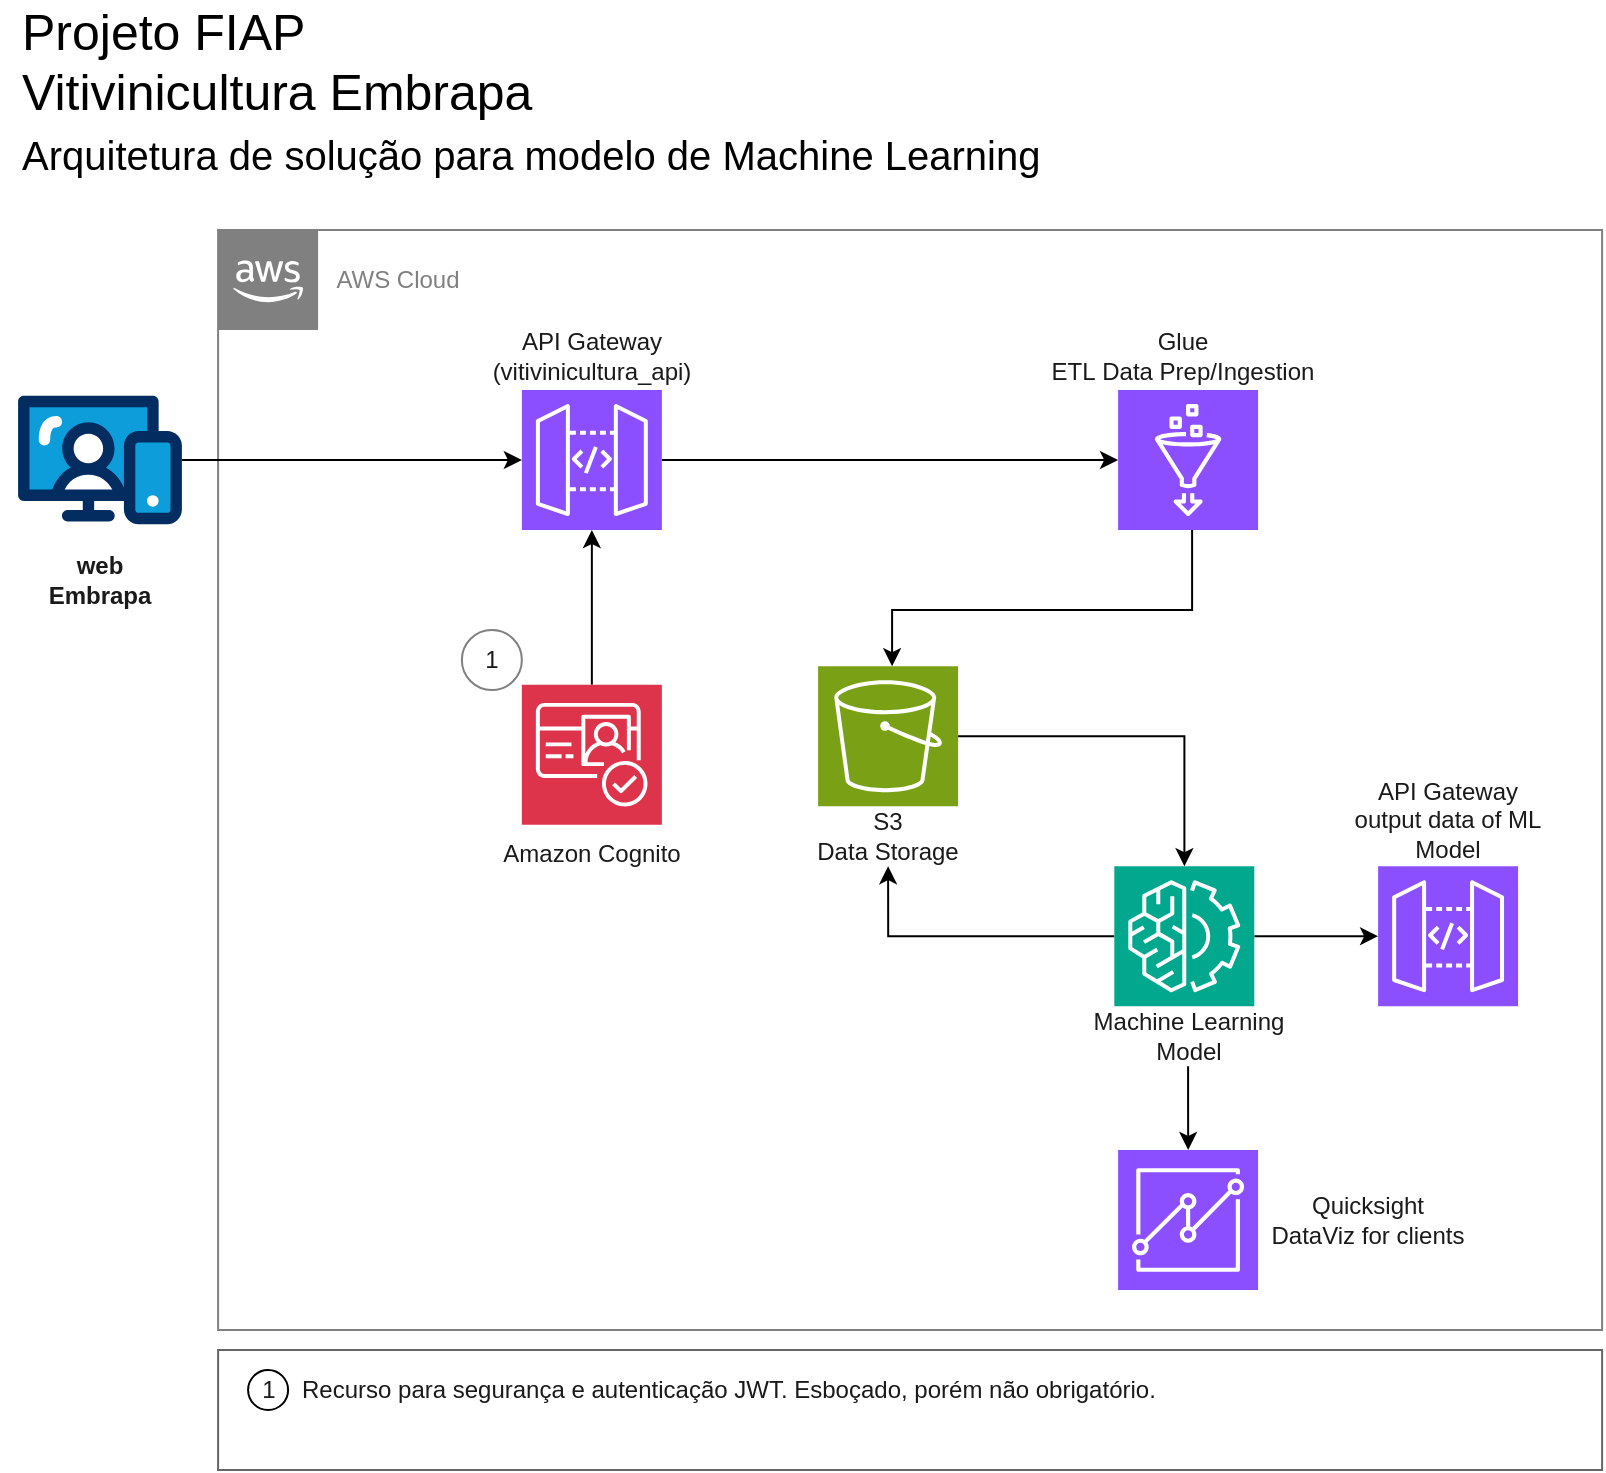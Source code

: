 <mxfile version="24.4.4" type="device">
  <diagram name="Página-1" id="TlIONzD3HUtE95aG6Fwf">
    <mxGraphModel dx="1600" dy="869" grid="1" gridSize="10" guides="1" tooltips="1" connect="1" arrows="1" fold="1" page="1" pageScale="1" pageWidth="827" pageHeight="1169" math="0" shadow="0">
      <root>
        <mxCell id="0" />
        <mxCell id="1" parent="0" />
        <mxCell id="J9oQebN9dJhHWZxUHBdl-43" value="" style="rounded=0;whiteSpace=wrap;html=1;fillColor=none;strokeColor=#666666;" vertex="1" parent="1">
          <mxGeometry x="122.05" y="690" width="692" height="60" as="geometry" />
        </mxCell>
        <mxCell id="J9oQebN9dJhHWZxUHBdl-32" value="" style="whiteSpace=wrap;html=1;fillColor=none;strokeColor=#808080;" vertex="1" parent="1">
          <mxGeometry x="122.05" y="130" width="692" height="550" as="geometry" />
        </mxCell>
        <mxCell id="J9oQebN9dJhHWZxUHBdl-12" style="edgeStyle=orthogonalEdgeStyle;rounded=0;orthogonalLoop=1;jettySize=auto;html=1;" edge="1" parent="1" source="J9oQebN9dJhHWZxUHBdl-7" target="J9oQebN9dJhHWZxUHBdl-11">
          <mxGeometry relative="1" as="geometry" />
        </mxCell>
        <mxCell id="J9oQebN9dJhHWZxUHBdl-7" value="" style="sketch=0;points=[[0,0,0],[0.25,0,0],[0.5,0,0],[0.75,0,0],[1,0,0],[0,1,0],[0.25,1,0],[0.5,1,0],[0.75,1,0],[1,1,0],[0,0.25,0],[0,0.5,0],[0,0.75,0],[1,0.25,0],[1,0.5,0],[1,0.75,0]];outlineConnect=0;fontColor=#232F3E;fillColor=#8C4FFF;strokeColor=#ffffff;dashed=0;verticalLabelPosition=bottom;verticalAlign=top;align=center;html=1;fontSize=12;fontStyle=0;aspect=fixed;shape=mxgraph.aws4.resourceIcon;resIcon=mxgraph.aws4.api_gateway;fontFamily=Helvetica;" vertex="1" parent="1">
          <mxGeometry x="273.93" y="210" width="70" height="70" as="geometry" />
        </mxCell>
        <mxCell id="J9oQebN9dJhHWZxUHBdl-9" value="" style="verticalLabelPosition=bottom;aspect=fixed;html=1;shape=mxgraph.salesforce.web;" vertex="1" parent="1">
          <mxGeometry x="22.05" y="212.65" width="81.9" height="64.7" as="geometry" />
        </mxCell>
        <mxCell id="J9oQebN9dJhHWZxUHBdl-25" style="edgeStyle=orthogonalEdgeStyle;rounded=0;orthogonalLoop=1;jettySize=auto;html=1;" edge="1" parent="1" source="J9oQebN9dJhHWZxUHBdl-11" target="J9oQebN9dJhHWZxUHBdl-13">
          <mxGeometry relative="1" as="geometry">
            <Array as="points">
              <mxPoint x="609.05" y="320" />
              <mxPoint x="459.05" y="320" />
            </Array>
          </mxGeometry>
        </mxCell>
        <mxCell id="J9oQebN9dJhHWZxUHBdl-11" value="" style="sketch=0;points=[[0,0,0],[0.25,0,0],[0.5,0,0],[0.75,0,0],[1,0,0],[0,1,0],[0.25,1,0],[0.5,1,0],[0.75,1,0],[1,1,0],[0,0.25,0],[0,0.5,0],[0,0.75,0],[1,0.25,0],[1,0.5,0],[1,0.75,0]];outlineConnect=0;fontColor=#232F3E;fillColor=#8C4FFF;strokeColor=#ffffff;dashed=0;verticalLabelPosition=bottom;verticalAlign=top;align=center;html=1;fontSize=12;fontStyle=0;aspect=fixed;shape=mxgraph.aws4.resourceIcon;resIcon=mxgraph.aws4.glue;" vertex="1" parent="1">
          <mxGeometry x="572.05" y="210" width="70" height="70" as="geometry" />
        </mxCell>
        <mxCell id="J9oQebN9dJhHWZxUHBdl-59" style="edgeStyle=orthogonalEdgeStyle;rounded=0;orthogonalLoop=1;jettySize=auto;html=1;" edge="1" parent="1" source="J9oQebN9dJhHWZxUHBdl-13" target="J9oQebN9dJhHWZxUHBdl-17">
          <mxGeometry relative="1" as="geometry" />
        </mxCell>
        <mxCell id="J9oQebN9dJhHWZxUHBdl-13" value="" style="sketch=0;points=[[0,0,0],[0.25,0,0],[0.5,0,0],[0.75,0,0],[1,0,0],[0,1,0],[0.25,1,0],[0.5,1,0],[0.75,1,0],[1,1,0],[0,0.25,0],[0,0.5,0],[0,0.75,0],[1,0.25,0],[1,0.5,0],[1,0.75,0]];outlineConnect=0;fontColor=#232F3E;fillColor=#7AA116;strokeColor=#ffffff;dashed=0;verticalLabelPosition=bottom;verticalAlign=top;align=center;html=1;fontSize=12;fontStyle=0;aspect=fixed;shape=mxgraph.aws4.resourceIcon;resIcon=mxgraph.aws4.s3;" vertex="1" parent="1">
          <mxGeometry x="422.05" y="348.1" width="70" height="70" as="geometry" />
        </mxCell>
        <mxCell id="J9oQebN9dJhHWZxUHBdl-21" style="edgeStyle=orthogonalEdgeStyle;rounded=0;orthogonalLoop=1;jettySize=auto;html=1;" edge="1" parent="1" source="J9oQebN9dJhHWZxUHBdl-17" target="J9oQebN9dJhHWZxUHBdl-20">
          <mxGeometry relative="1" as="geometry" />
        </mxCell>
        <mxCell id="J9oQebN9dJhHWZxUHBdl-60" style="edgeStyle=orthogonalEdgeStyle;rounded=0;orthogonalLoop=1;jettySize=auto;html=1;entryX=0.5;entryY=1;entryDx=0;entryDy=0;" edge="1" parent="1" source="J9oQebN9dJhHWZxUHBdl-17" target="J9oQebN9dJhHWZxUHBdl-48">
          <mxGeometry relative="1" as="geometry" />
        </mxCell>
        <mxCell id="J9oQebN9dJhHWZxUHBdl-17" value="" style="sketch=0;points=[[0,0,0],[0.25,0,0],[0.5,0,0],[0.75,0,0],[1,0,0],[0,1,0],[0.25,1,0],[0.5,1,0],[0.75,1,0],[1,1,0],[0,0.25,0],[0,0.5,0],[0,0.75,0],[1,0.25,0],[1,0.5,0],[1,0.75,0]];outlineConnect=0;fontColor=#232F3E;fillColor=#01A88D;strokeColor=#ffffff;dashed=0;verticalLabelPosition=bottom;verticalAlign=top;align=center;html=1;fontSize=12;fontStyle=0;aspect=fixed;shape=mxgraph.aws4.resourceIcon;resIcon=mxgraph.aws4.machine_learning;" vertex="1" parent="1">
          <mxGeometry x="570.15" y="448.1" width="70" height="70" as="geometry" />
        </mxCell>
        <mxCell id="J9oQebN9dJhHWZxUHBdl-20" value="" style="sketch=0;points=[[0,0,0],[0.25,0,0],[0.5,0,0],[0.75,0,0],[1,0,0],[0,1,0],[0.25,1,0],[0.5,1,0],[0.75,1,0],[1,1,0],[0,0.25,0],[0,0.5,0],[0,0.75,0],[1,0.25,0],[1,0.5,0],[1,0.75,0]];outlineConnect=0;fontColor=#232F3E;fillColor=#8C4FFF;strokeColor=#ffffff;dashed=0;verticalLabelPosition=bottom;verticalAlign=top;align=center;html=1;fontSize=12;fontStyle=0;aspect=fixed;shape=mxgraph.aws4.resourceIcon;resIcon=mxgraph.aws4.api_gateway;" vertex="1" parent="1">
          <mxGeometry x="702.05" y="448.1" width="70" height="70" as="geometry" />
        </mxCell>
        <mxCell id="J9oQebN9dJhHWZxUHBdl-28" value="" style="sketch=0;points=[[0,0,0],[0.25,0,0],[0.5,0,0],[0.75,0,0],[1,0,0],[0,1,0],[0.25,1,0],[0.5,1,0],[0.75,1,0],[1,1,0],[0,0.25,0],[0,0.5,0],[0,0.75,0],[1,0.25,0],[1,0.5,0],[1,0.75,0]];outlineConnect=0;fontColor=#232F3E;fillColor=#8C4FFF;strokeColor=#ffffff;dashed=0;verticalLabelPosition=bottom;verticalAlign=top;align=center;html=1;fontSize=12;fontStyle=0;aspect=fixed;shape=mxgraph.aws4.resourceIcon;resIcon=mxgraph.aws4.quicksight;" vertex="1" parent="1">
          <mxGeometry x="572.05" y="590" width="70" height="70" as="geometry" />
        </mxCell>
        <mxCell id="J9oQebN9dJhHWZxUHBdl-63" value="" style="edgeStyle=orthogonalEdgeStyle;rounded=0;orthogonalLoop=1;jettySize=auto;html=1;" edge="1" parent="1" source="J9oQebN9dJhHWZxUHBdl-29" target="J9oQebN9dJhHWZxUHBdl-7">
          <mxGeometry relative="1" as="geometry" />
        </mxCell>
        <mxCell id="J9oQebN9dJhHWZxUHBdl-29" value="" style="sketch=0;points=[[0,0,0],[0.25,0,0],[0.5,0,0],[0.75,0,0],[1,0,0],[0,1,0],[0.25,1,0],[0.5,1,0],[0.75,1,0],[1,1,0],[0,0.25,0],[0,0.5,0],[0,0.75,0],[1,0.25,0],[1,0.5,0],[1,0.75,0]];outlineConnect=0;fontColor=#232F3E;fillColor=#DD344C;strokeColor=#ffffff;dashed=0;verticalLabelPosition=bottom;verticalAlign=top;align=center;html=1;fontSize=12;fontStyle=0;aspect=fixed;shape=mxgraph.aws4.resourceIcon;resIcon=mxgraph.aws4.cognito;" vertex="1" parent="1">
          <mxGeometry x="273.93" y="357.35" width="70" height="70" as="geometry" />
        </mxCell>
        <mxCell id="J9oQebN9dJhHWZxUHBdl-33" value="" style="outlineConnect=0;dashed=0;verticalLabelPosition=bottom;verticalAlign=top;align=center;html=1;shape=mxgraph.aws3.cloud_2;fillColor=#808080;gradientColor=none;fontColor=#808080;" vertex="1" parent="1">
          <mxGeometry x="122.05" y="130" width="50" height="50" as="geometry" />
        </mxCell>
        <mxCell id="J9oQebN9dJhHWZxUHBdl-34" value="AWS Cloud" style="text;strokeColor=none;align=center;fillColor=none;html=1;verticalAlign=middle;whiteSpace=wrap;rounded=0;fontFamily=Helvetica;fontColor=#808080;" vertex="1" parent="1">
          <mxGeometry x="162.05" y="140" width="100" height="30" as="geometry" />
        </mxCell>
        <mxCell id="J9oQebN9dJhHWZxUHBdl-36" value="&lt;font color=&quot;#1a1a1a&quot;&gt;Amazon Cognito&lt;/font&gt;" style="text;strokeColor=none;align=center;fillColor=none;html=1;verticalAlign=middle;whiteSpace=wrap;rounded=0;fontFamily=Helvetica;fontColor=#808080;" vertex="1" parent="1">
          <mxGeometry x="258.93" y="427.35" width="100" height="30" as="geometry" />
        </mxCell>
        <mxCell id="J9oQebN9dJhHWZxUHBdl-37" value="" style="ellipse;whiteSpace=wrap;html=1;strokeColor=#808080;" vertex="1" parent="1">
          <mxGeometry x="243.93" y="330" width="30" height="30" as="geometry" />
        </mxCell>
        <mxCell id="J9oQebN9dJhHWZxUHBdl-38" value="&lt;font color=&quot;#1a1a1a&quot;&gt;1&lt;/font&gt;" style="text;strokeColor=none;align=center;fillColor=none;html=1;verticalAlign=middle;whiteSpace=wrap;rounded=0;fontFamily=Helvetica;fontColor=#808080;" vertex="1" parent="1">
          <mxGeometry x="248.93" y="335" width="20" height="20" as="geometry" />
        </mxCell>
        <mxCell id="J9oQebN9dJhHWZxUHBdl-39" value="" style="ellipse;whiteSpace=wrap;html=1;" vertex="1" parent="1">
          <mxGeometry x="137.05" y="700" width="20" height="20" as="geometry" />
        </mxCell>
        <mxCell id="J9oQebN9dJhHWZxUHBdl-40" value="&lt;font color=&quot;#1a1a1a&quot;&gt;1&lt;/font&gt;" style="text;strokeColor=none;align=center;fillColor=none;html=1;verticalAlign=middle;whiteSpace=wrap;rounded=0;fontFamily=Helvetica;fontColor=#808080;" vertex="1" parent="1">
          <mxGeometry x="139.55" y="705" width="15" height="10" as="geometry" />
        </mxCell>
        <mxCell id="J9oQebN9dJhHWZxUHBdl-41" value="&lt;font color=&quot;#1a1a1a&quot;&gt;Recurso para segurança e autenticação JWT. Esboçado, porém não obrigatório.&lt;/font&gt;" style="text;strokeColor=none;align=left;fillColor=none;html=1;verticalAlign=middle;whiteSpace=wrap;rounded=0;fontFamily=Helvetica;fontColor=#808080;" vertex="1" parent="1">
          <mxGeometry x="162.05" y="702.5" width="645" height="15" as="geometry" />
        </mxCell>
        <mxCell id="J9oQebN9dJhHWZxUHBdl-46" value="&lt;font color=&quot;#1a1a1a&quot;&gt;API Gateway (vitivinicultura_api)&lt;/font&gt;" style="text;strokeColor=none;align=center;fillColor=none;html=1;verticalAlign=middle;whiteSpace=wrap;rounded=0;fontFamily=Helvetica;fontColor=#808080;" vertex="1" parent="1">
          <mxGeometry x="258.93" y="177.65" width="100" height="30" as="geometry" />
        </mxCell>
        <mxCell id="J9oQebN9dJhHWZxUHBdl-47" value="&lt;font color=&quot;#1a1a1a&quot;&gt;Glue&lt;/font&gt;&lt;div&gt;&lt;font color=&quot;#1a1a1a&quot;&gt;ETL&amp;nbsp;&lt;/font&gt;&lt;span style=&quot;color: rgb(26, 26, 26); background-color: initial;&quot;&gt;Data Prep/Ingestion&lt;/span&gt;&lt;/div&gt;" style="text;strokeColor=none;align=center;fillColor=none;html=1;verticalAlign=middle;whiteSpace=wrap;rounded=0;fontFamily=Helvetica;fontColor=#808080;" vertex="1" parent="1">
          <mxGeometry x="517.47" y="177.65" width="175.35" height="30" as="geometry" />
        </mxCell>
        <mxCell id="J9oQebN9dJhHWZxUHBdl-48" value="&lt;font color=&quot;#1a1a1a&quot;&gt;S3&lt;/font&gt;&lt;div&gt;&lt;font color=&quot;#1a1a1a&quot;&gt;Data Storage&lt;/font&gt;&lt;/div&gt;" style="text;strokeColor=none;align=center;fillColor=none;html=1;verticalAlign=middle;whiteSpace=wrap;rounded=0;fontFamily=Helvetica;fontColor=#808080;" vertex="1" parent="1">
          <mxGeometry x="407.05" y="418.1" width="100" height="30" as="geometry" />
        </mxCell>
        <mxCell id="J9oQebN9dJhHWZxUHBdl-52" value="" style="edgeStyle=orthogonalEdgeStyle;rounded=0;orthogonalLoop=1;jettySize=auto;html=1;" edge="1" parent="1" source="J9oQebN9dJhHWZxUHBdl-50" target="J9oQebN9dJhHWZxUHBdl-28">
          <mxGeometry relative="1" as="geometry" />
        </mxCell>
        <mxCell id="J9oQebN9dJhHWZxUHBdl-50" value="&lt;font color=&quot;#1a1a1a&quot;&gt;Machine Learning Model&lt;/font&gt;" style="text;strokeColor=none;align=center;fillColor=none;html=1;verticalAlign=middle;whiteSpace=wrap;rounded=0;fontFamily=Helvetica;fontColor=#808080;" vertex="1" parent="1">
          <mxGeometry x="548.6" y="518.1" width="116.9" height="30" as="geometry" />
        </mxCell>
        <mxCell id="J9oQebN9dJhHWZxUHBdl-54" value="&lt;font color=&quot;#1a1a1a&quot;&gt;web&lt;/font&gt;&lt;div&gt;&lt;font color=&quot;#1a1a1a&quot;&gt;Embrapa&lt;/font&gt;&lt;/div&gt;" style="text;strokeColor=none;align=center;fillColor=none;html=1;verticalAlign=middle;whiteSpace=wrap;rounded=0;fontFamily=Helvetica;fontColor=#808080;fontStyle=1" vertex="1" parent="1">
          <mxGeometry x="13.0" y="290" width="100" height="30" as="geometry" />
        </mxCell>
        <mxCell id="J9oQebN9dJhHWZxUHBdl-55" value="&lt;font color=&quot;#1a1a1a&quot;&gt;Quicksight&lt;/font&gt;&lt;div&gt;&lt;font color=&quot;#1a1a1a&quot;&gt;DataViz for clients&lt;/font&gt;&lt;/div&gt;" style="text;strokeColor=none;align=center;fillColor=none;html=1;verticalAlign=middle;whiteSpace=wrap;rounded=0;fontFamily=Helvetica;fontColor=#808080;" vertex="1" parent="1">
          <mxGeometry x="642.05" y="610" width="110" height="30" as="geometry" />
        </mxCell>
        <mxCell id="J9oQebN9dJhHWZxUHBdl-61" value="&lt;font color=&quot;#1a1a1a&quot;&gt;API Gateway&lt;/font&gt;&lt;div&gt;&lt;font color=&quot;#1a1a1a&quot;&gt;output data of ML Model&lt;/font&gt;&lt;/div&gt;" style="text;strokeColor=none;align=center;fillColor=none;html=1;verticalAlign=middle;whiteSpace=wrap;rounded=0;fontFamily=Helvetica;fontColor=#808080;" vertex="1" parent="1">
          <mxGeometry x="687.05" y="410" width="100" height="30" as="geometry" />
        </mxCell>
        <mxCell id="J9oQebN9dJhHWZxUHBdl-62" value="&lt;div&gt;&lt;font style=&quot;font-size: 25px;&quot;&gt;Projeto FIAP&lt;/font&gt;&lt;/div&gt;&lt;div&gt;&lt;font style=&quot;font-size: 25px;&quot;&gt;Vitivinicultura Embrapa&lt;/font&gt;&lt;/div&gt;&lt;font style=&quot;font-size: 20px;&quot;&gt;Arquitetura de solução para modelo de Machine Learning&lt;/font&gt;" style="text;strokeColor=none;align=left;fillColor=none;html=1;verticalAlign=middle;whiteSpace=wrap;rounded=0;fontSize=25;" vertex="1" parent="1">
          <mxGeometry x="22.05" y="20" width="787.95" height="80" as="geometry" />
        </mxCell>
        <mxCell id="J9oQebN9dJhHWZxUHBdl-65" style="edgeStyle=orthogonalEdgeStyle;rounded=0;orthogonalLoop=1;jettySize=auto;html=1;entryX=0;entryY=0.5;entryDx=0;entryDy=0;entryPerimeter=0;" edge="1" parent="1" source="J9oQebN9dJhHWZxUHBdl-9" target="J9oQebN9dJhHWZxUHBdl-7">
          <mxGeometry relative="1" as="geometry" />
        </mxCell>
      </root>
    </mxGraphModel>
  </diagram>
</mxfile>

